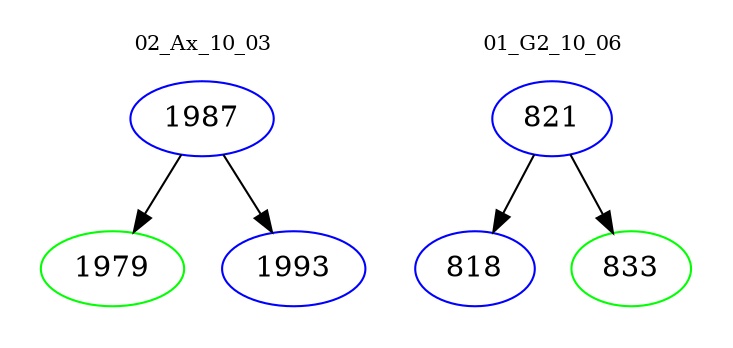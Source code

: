 digraph{
subgraph cluster_0 {
color = white
label = "02_Ax_10_03";
fontsize=10;
T0_1987 [label="1987", color="blue"]
T0_1987 -> T0_1979 [color="black"]
T0_1979 [label="1979", color="green"]
T0_1987 -> T0_1993 [color="black"]
T0_1993 [label="1993", color="blue"]
}
subgraph cluster_1 {
color = white
label = "01_G2_10_06";
fontsize=10;
T1_821 [label="821", color="blue"]
T1_821 -> T1_818 [color="black"]
T1_818 [label="818", color="blue"]
T1_821 -> T1_833 [color="black"]
T1_833 [label="833", color="green"]
}
}
